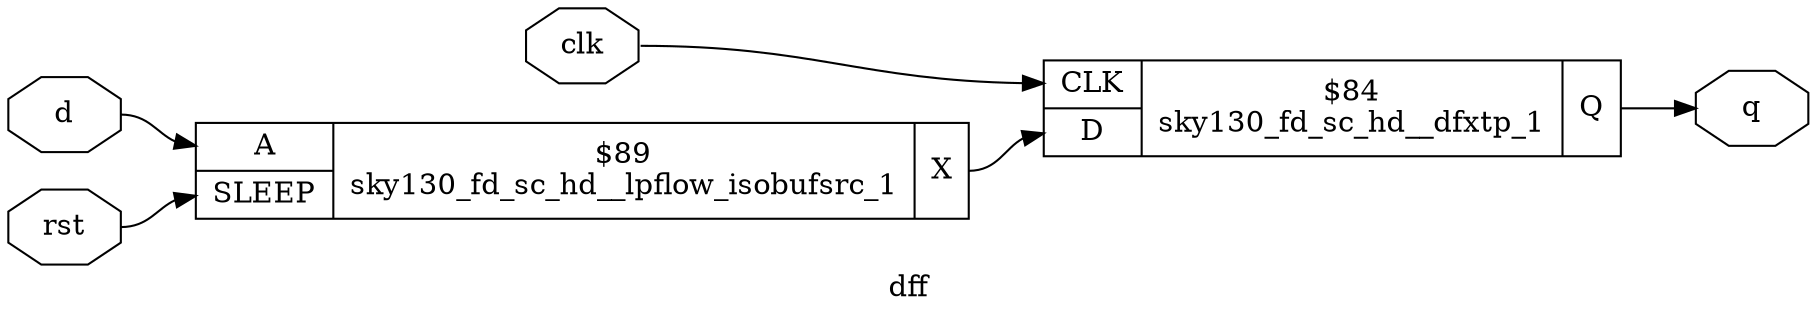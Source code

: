 digraph "dff" {
label="dff";
rankdir="LR";
remincross=true;
n2 [ shape=octagon, label="clk", color="black", fontcolor="black" ];
n3 [ shape=octagon, label="d", color="black", fontcolor="black" ];
n4 [ shape=octagon, label="q", color="black", fontcolor="black" ];
n5 [ shape=octagon, label="rst", color="black", fontcolor="black" ];
c9 [ shape=record, label="{{<p6> A|<p7> SLEEP}|$89\nsky130_fd_sc_hd__lpflow_isobufsrc_1|{<p8> X}}",  ];
c13 [ shape=record, label="{{<p10> CLK|<p11> D}|$84\nsky130_fd_sc_hd__dfxtp_1|{<p12> Q}}",  ];
c9:p8:e -> c13:p11:w [color="black", fontcolor="black", label=""];
n2:e -> c13:p10:w [color="black", fontcolor="black", label=""];
n3:e -> c9:p6:w [color="black", fontcolor="black", label=""];
c13:p12:e -> n4:w [color="black", fontcolor="black", label=""];
n5:e -> c9:p7:w [color="black", fontcolor="black", label=""];
}
